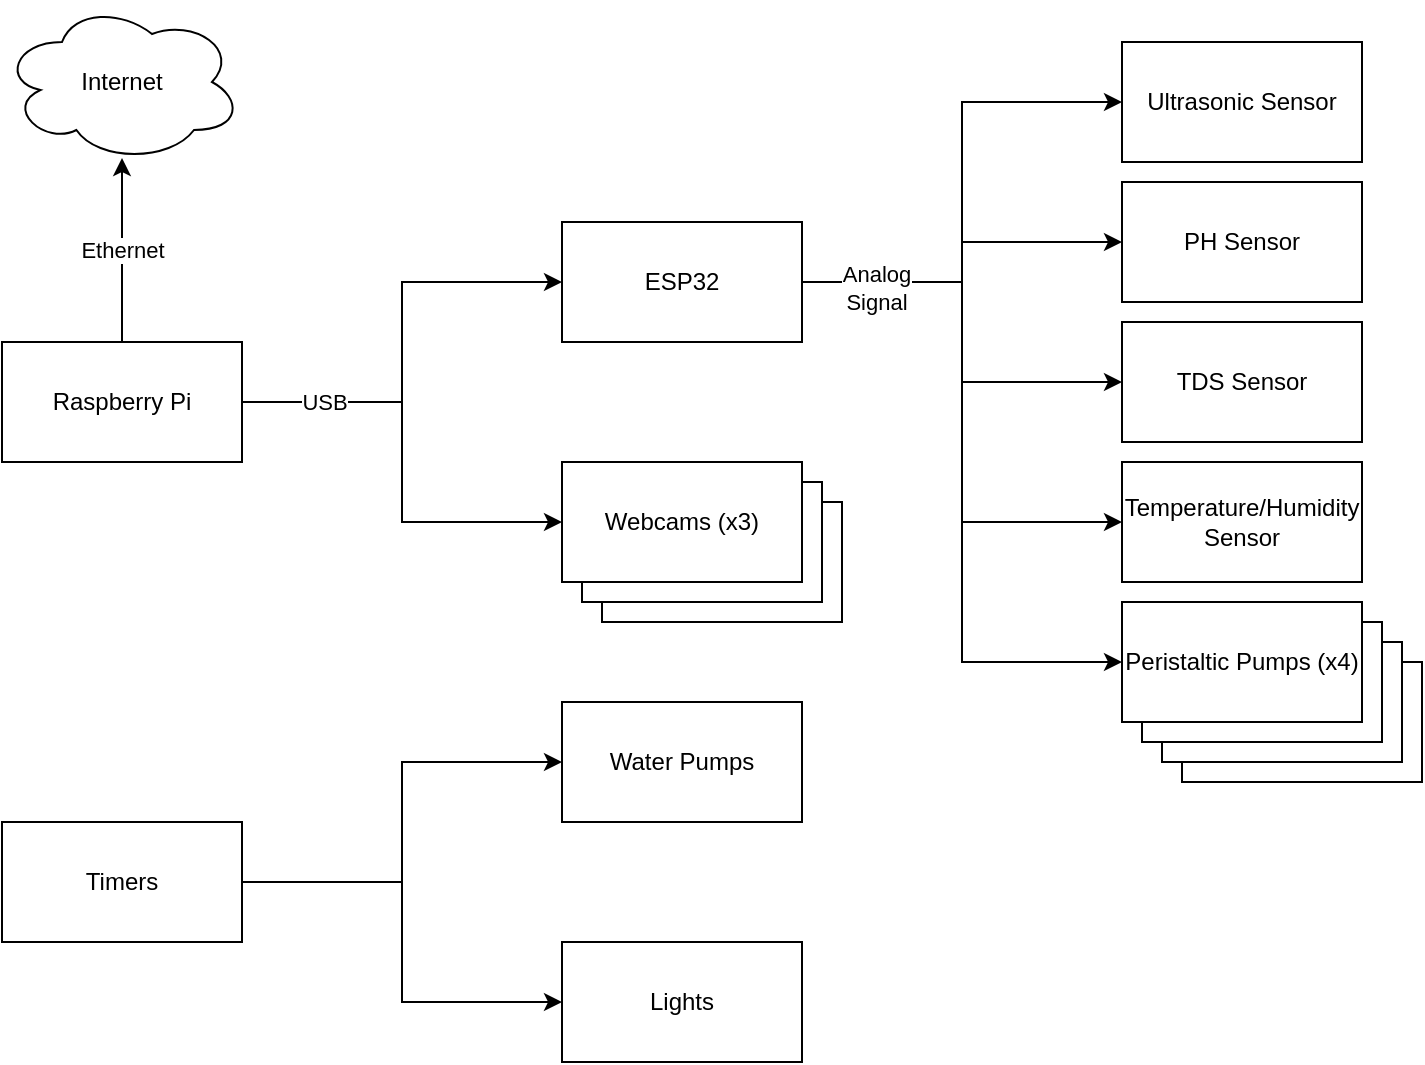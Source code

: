 <mxfile version="25.0.2">
  <diagram name="Page-1" id="gnyNl933kYOpOKdcTM_E">
    <mxGraphModel dx="954" dy="558" grid="1" gridSize="10" guides="1" tooltips="1" connect="1" arrows="1" fold="1" page="1" pageScale="1" pageWidth="850" pageHeight="1100" math="0" shadow="0">
      <root>
        <mxCell id="0" />
        <mxCell id="1" parent="0" />
        <mxCell id="zYtouk5m0421jG_ZyIYk-30" style="edgeStyle=orthogonalEdgeStyle;rounded=0;orthogonalLoop=1;jettySize=auto;html=1;exitX=1;exitY=0.5;exitDx=0;exitDy=0;entryX=0;entryY=0.5;entryDx=0;entryDy=0;" edge="1" parent="1" source="zYtouk5m0421jG_ZyIYk-2" target="zYtouk5m0421jG_ZyIYk-3">
          <mxGeometry relative="1" as="geometry" />
        </mxCell>
        <mxCell id="zYtouk5m0421jG_ZyIYk-31" style="edgeStyle=orthogonalEdgeStyle;rounded=0;orthogonalLoop=1;jettySize=auto;html=1;exitX=1;exitY=0.5;exitDx=0;exitDy=0;" edge="1" parent="1" source="zYtouk5m0421jG_ZyIYk-2" target="zYtouk5m0421jG_ZyIYk-4">
          <mxGeometry relative="1" as="geometry" />
        </mxCell>
        <mxCell id="zYtouk5m0421jG_ZyIYk-42" value="USB" style="edgeLabel;html=1;align=center;verticalAlign=middle;resizable=0;points=[];" vertex="1" connectable="0" parent="zYtouk5m0421jG_ZyIYk-31">
          <mxGeometry x="-0.627" y="1" relative="1" as="geometry">
            <mxPoint y="1" as="offset" />
          </mxGeometry>
        </mxCell>
        <mxCell id="zYtouk5m0421jG_ZyIYk-2" value="Raspberry Pi" style="rounded=0;whiteSpace=wrap;html=1;" vertex="1" parent="1">
          <mxGeometry x="40" y="220" width="120" height="60" as="geometry" />
        </mxCell>
        <mxCell id="zYtouk5m0421jG_ZyIYk-33" style="edgeStyle=orthogonalEdgeStyle;rounded=0;orthogonalLoop=1;jettySize=auto;html=1;exitX=1;exitY=0.5;exitDx=0;exitDy=0;entryX=0;entryY=0.5;entryDx=0;entryDy=0;" edge="1" parent="1" source="zYtouk5m0421jG_ZyIYk-3" target="zYtouk5m0421jG_ZyIYk-8">
          <mxGeometry relative="1" as="geometry" />
        </mxCell>
        <mxCell id="zYtouk5m0421jG_ZyIYk-34" style="edgeStyle=orthogonalEdgeStyle;rounded=0;orthogonalLoop=1;jettySize=auto;html=1;exitX=1;exitY=0.5;exitDx=0;exitDy=0;" edge="1" parent="1" source="zYtouk5m0421jG_ZyIYk-3" target="zYtouk5m0421jG_ZyIYk-9">
          <mxGeometry relative="1" as="geometry" />
        </mxCell>
        <mxCell id="zYtouk5m0421jG_ZyIYk-35" style="edgeStyle=orthogonalEdgeStyle;rounded=0;orthogonalLoop=1;jettySize=auto;html=1;exitX=1;exitY=0.5;exitDx=0;exitDy=0;entryX=0;entryY=0.5;entryDx=0;entryDy=0;" edge="1" parent="1" source="zYtouk5m0421jG_ZyIYk-3" target="zYtouk5m0421jG_ZyIYk-10">
          <mxGeometry relative="1" as="geometry" />
        </mxCell>
        <mxCell id="zYtouk5m0421jG_ZyIYk-36" style="edgeStyle=orthogonalEdgeStyle;rounded=0;orthogonalLoop=1;jettySize=auto;html=1;exitX=1;exitY=0.5;exitDx=0;exitDy=0;entryX=0;entryY=0.5;entryDx=0;entryDy=0;" edge="1" parent="1" source="zYtouk5m0421jG_ZyIYk-3" target="zYtouk5m0421jG_ZyIYk-11">
          <mxGeometry relative="1" as="geometry" />
        </mxCell>
        <mxCell id="zYtouk5m0421jG_ZyIYk-37" style="edgeStyle=orthogonalEdgeStyle;rounded=0;orthogonalLoop=1;jettySize=auto;html=1;exitX=1;exitY=0.5;exitDx=0;exitDy=0;entryX=0;entryY=0.5;entryDx=0;entryDy=0;" edge="1" parent="1" source="zYtouk5m0421jG_ZyIYk-3" target="zYtouk5m0421jG_ZyIYk-12">
          <mxGeometry relative="1" as="geometry" />
        </mxCell>
        <mxCell id="zYtouk5m0421jG_ZyIYk-43" value="Analog&lt;div&gt;Signal&lt;/div&gt;" style="edgeLabel;html=1;align=center;verticalAlign=middle;resizable=0;points=[];" vertex="1" connectable="0" parent="zYtouk5m0421jG_ZyIYk-37">
          <mxGeometry x="-0.789" y="-2" relative="1" as="geometry">
            <mxPoint y="1" as="offset" />
          </mxGeometry>
        </mxCell>
        <mxCell id="zYtouk5m0421jG_ZyIYk-3" value="ESP32" style="rounded=0;whiteSpace=wrap;html=1;" vertex="1" parent="1">
          <mxGeometry x="320" y="160" width="120" height="60" as="geometry" />
        </mxCell>
        <mxCell id="zYtouk5m0421jG_ZyIYk-7" value="" style="group;rotation=90;" vertex="1" connectable="0" parent="1">
          <mxGeometry x="320" y="280" width="140" height="80" as="geometry" />
        </mxCell>
        <mxCell id="zYtouk5m0421jG_ZyIYk-5" value="" style="rounded=0;whiteSpace=wrap;html=1;" vertex="1" parent="zYtouk5m0421jG_ZyIYk-7">
          <mxGeometry x="20" y="20" width="120" height="60" as="geometry" />
        </mxCell>
        <mxCell id="zYtouk5m0421jG_ZyIYk-6" value="" style="rounded=0;whiteSpace=wrap;html=1;" vertex="1" parent="zYtouk5m0421jG_ZyIYk-7">
          <mxGeometry x="10" y="10" width="120" height="60" as="geometry" />
        </mxCell>
        <mxCell id="zYtouk5m0421jG_ZyIYk-4" value="Webcams (x3)" style="rounded=0;whiteSpace=wrap;html=1;" vertex="1" parent="zYtouk5m0421jG_ZyIYk-7">
          <mxGeometry width="120" height="60" as="geometry" />
        </mxCell>
        <mxCell id="zYtouk5m0421jG_ZyIYk-8" value="Ultrasonic Sensor" style="rounded=0;whiteSpace=wrap;html=1;" vertex="1" parent="1">
          <mxGeometry x="600" y="70" width="120" height="60" as="geometry" />
        </mxCell>
        <mxCell id="zYtouk5m0421jG_ZyIYk-9" value="PH Sensor" style="rounded=0;whiteSpace=wrap;html=1;" vertex="1" parent="1">
          <mxGeometry x="600" y="140" width="120" height="60" as="geometry" />
        </mxCell>
        <mxCell id="zYtouk5m0421jG_ZyIYk-10" value="TDS Sensor" style="rounded=0;whiteSpace=wrap;html=1;" vertex="1" parent="1">
          <mxGeometry x="600" y="210" width="120" height="60" as="geometry" />
        </mxCell>
        <mxCell id="zYtouk5m0421jG_ZyIYk-11" value="Temperature/Humidity Sensor" style="rounded=0;whiteSpace=wrap;html=1;" vertex="1" parent="1">
          <mxGeometry x="600" y="280" width="120" height="60" as="geometry" />
        </mxCell>
        <mxCell id="zYtouk5m0421jG_ZyIYk-17" value="" style="group" vertex="1" connectable="0" parent="1">
          <mxGeometry x="600" y="350" width="150" height="90" as="geometry" />
        </mxCell>
        <mxCell id="zYtouk5m0421jG_ZyIYk-14" value="" style="rounded=0;whiteSpace=wrap;html=1;" vertex="1" parent="zYtouk5m0421jG_ZyIYk-17">
          <mxGeometry x="30" y="30" width="120" height="60" as="geometry" />
        </mxCell>
        <mxCell id="zYtouk5m0421jG_ZyIYk-15" value="" style="rounded=0;whiteSpace=wrap;html=1;" vertex="1" parent="zYtouk5m0421jG_ZyIYk-17">
          <mxGeometry x="20" y="20" width="120" height="60" as="geometry" />
        </mxCell>
        <mxCell id="zYtouk5m0421jG_ZyIYk-13" value="" style="rounded=0;whiteSpace=wrap;html=1;" vertex="1" parent="zYtouk5m0421jG_ZyIYk-17">
          <mxGeometry x="10" y="10" width="120" height="60" as="geometry" />
        </mxCell>
        <mxCell id="zYtouk5m0421jG_ZyIYk-12" value="Peristaltic Pumps (x4)" style="rounded=0;whiteSpace=wrap;html=1;" vertex="1" parent="zYtouk5m0421jG_ZyIYk-17">
          <mxGeometry width="120" height="60" as="geometry" />
        </mxCell>
        <mxCell id="zYtouk5m0421jG_ZyIYk-18" value="Water Pumps" style="rounded=0;whiteSpace=wrap;html=1;" vertex="1" parent="1">
          <mxGeometry x="320" y="400" width="120" height="60" as="geometry" />
        </mxCell>
        <mxCell id="zYtouk5m0421jG_ZyIYk-19" value="Lights" style="rounded=0;whiteSpace=wrap;html=1;" vertex="1" parent="1">
          <mxGeometry x="320" y="520" width="120" height="60" as="geometry" />
        </mxCell>
        <mxCell id="zYtouk5m0421jG_ZyIYk-20" value="Internet" style="ellipse;shape=cloud;whiteSpace=wrap;html=1;" vertex="1" parent="1">
          <mxGeometry x="40" y="50" width="120" height="80" as="geometry" />
        </mxCell>
        <mxCell id="zYtouk5m0421jG_ZyIYk-21" style="edgeStyle=orthogonalEdgeStyle;rounded=0;orthogonalLoop=1;jettySize=auto;html=1;entryX=0.5;entryY=0.975;entryDx=0;entryDy=0;entryPerimeter=0;" edge="1" parent="1" source="zYtouk5m0421jG_ZyIYk-2" target="zYtouk5m0421jG_ZyIYk-20">
          <mxGeometry relative="1" as="geometry" />
        </mxCell>
        <mxCell id="zYtouk5m0421jG_ZyIYk-22" value="Ethernet" style="edgeLabel;html=1;align=center;verticalAlign=middle;resizable=0;points=[];" vertex="1" connectable="0" parent="zYtouk5m0421jG_ZyIYk-21">
          <mxGeometry relative="1" as="geometry">
            <mxPoint as="offset" />
          </mxGeometry>
        </mxCell>
        <mxCell id="zYtouk5m0421jG_ZyIYk-40" style="edgeStyle=orthogonalEdgeStyle;rounded=0;orthogonalLoop=1;jettySize=auto;html=1;exitX=1;exitY=0.5;exitDx=0;exitDy=0;entryX=0;entryY=0.5;entryDx=0;entryDy=0;" edge="1" parent="1" source="zYtouk5m0421jG_ZyIYk-38" target="zYtouk5m0421jG_ZyIYk-18">
          <mxGeometry relative="1" as="geometry" />
        </mxCell>
        <mxCell id="zYtouk5m0421jG_ZyIYk-41" style="edgeStyle=orthogonalEdgeStyle;rounded=0;orthogonalLoop=1;jettySize=auto;html=1;exitX=1;exitY=0.5;exitDx=0;exitDy=0;entryX=0;entryY=0.5;entryDx=0;entryDy=0;" edge="1" parent="1" source="zYtouk5m0421jG_ZyIYk-38" target="zYtouk5m0421jG_ZyIYk-19">
          <mxGeometry relative="1" as="geometry" />
        </mxCell>
        <mxCell id="zYtouk5m0421jG_ZyIYk-38" value="Timers" style="rounded=0;whiteSpace=wrap;html=1;" vertex="1" parent="1">
          <mxGeometry x="40" y="460" width="120" height="60" as="geometry" />
        </mxCell>
      </root>
    </mxGraphModel>
  </diagram>
</mxfile>
